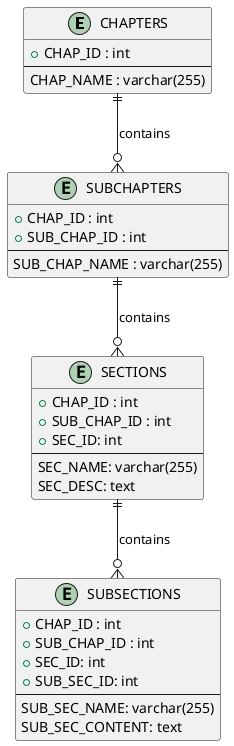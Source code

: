 @startuml
' Define direction
top to bottom direction

' Define entities
entity "CHAPTERS" {
    +CHAP_ID : int
    --
    CHAP_NAME : varchar(255) 
}

entity "SUBCHAPTERS" {
  +CHAP_ID : int
  +SUB_CHAP_ID : int
  --
  SUB_CHAP_NAME : varchar(255)
}

entity "SECTIONS" {
  +CHAP_ID : int
  +SUB_CHAP_ID : int
  +SEC_ID: int
  --
  SEC_NAME: varchar(255)
  SEC_DESC: text
}

entity "SUBSECTIONS" {
  +CHAP_ID : int
  +SUB_CHAP_ID : int
  +SEC_ID: int
  +SUB_SEC_ID: int
  --
  SUB_SEC_NAME: varchar(255)
  SUB_SEC_CONTENT: text
}

' Define relationships
CHAPTERS ||--o{ SUBCHAPTERS : contains
SUBCHAPTERS ||--o{ SECTIONS : contains
SECTIONS ||--o{ SUBSECTIONS : contains

@enduml
